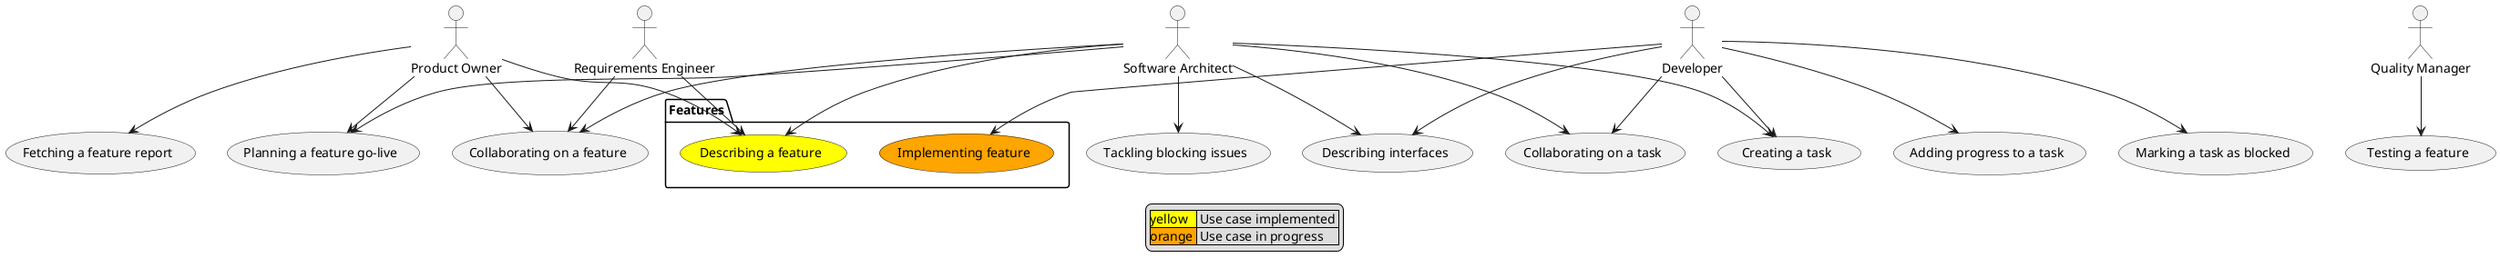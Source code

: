 @startuml
:Developer:
:Product Owner: as PO
:Requirements Engineer: as RE
:Software Architect: as Architect
:Quality Manager: as QM

package Features {
(Describing a feature) as NewFeature #yellow
(Implementing feature) as FeatureImplementation #orange
}
(Creating a task) as NewTask
(Adding progress to a task) as Progress
(Marking a task as blocked) as Blocked
(Fetching a feature report) as Report
(Tackling blocking issues) as Tackling
(Planning a feature go-live) as GoLive
(Describing interfaces) as Interfaces
(Collaborating on a feature) as CollabFeature
(Collaborating on a task) as CollabTask
(Testing a feature) as Testing

RE --> NewFeature
Architect --> NewFeature
PO --> NewFeature

Developer --> FeatureImplementation
Developer --> NewTask
Architect --> NewTask

Developer --> Progress

Developer --> Blocked

PO --> Report

Architect --> Tackling

Architect --> GoLive
PO --> GoLive

Architect --> Interfaces
Developer --> Interfaces

RE --> CollabFeature
Architect --> CollabFeature
PO --> CollabFeature

Architect --> CollabTask
Developer --> CollabTask

QM --> Testing

legend
  | <#yellow>yellow  | Use case implemented |
  | <#orange>orange | Use case in progress |
end legend

@enduml